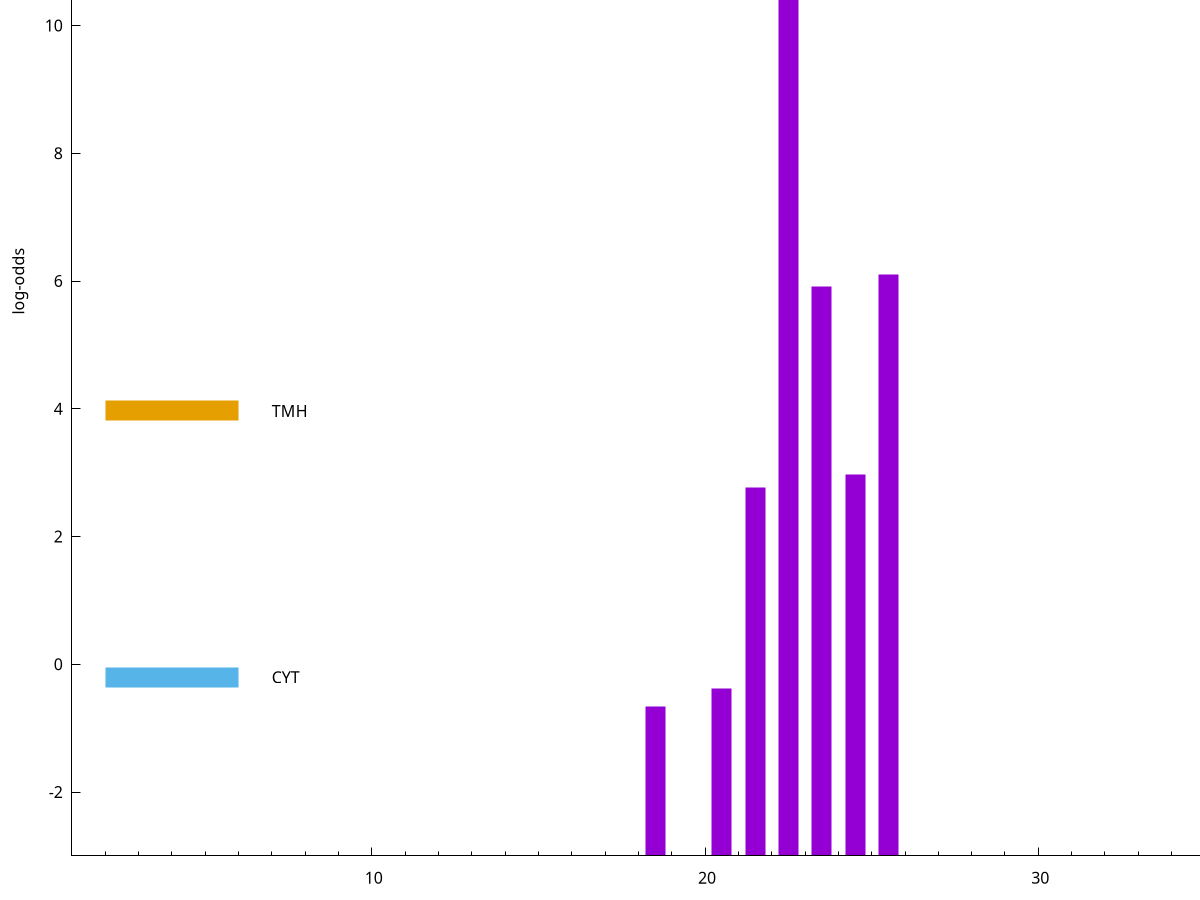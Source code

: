 set title "LipoP predictions for SRR5666458.gff"
set size 2., 1.4
set xrange [1:70] 
set mxtics 10
set yrange [-3:15]
set y2range [0:18]
set ylabel "log-odds"
set term postscript eps color solid "Helvetica" 30
set output "SRR5666458.gff20.eps"
set arrow from 2,14.2653 to 6,14.2653 nohead lt 1 lw 20
set label "SpI" at 7,14.2653
set arrow from 2,3.96748 to 6,3.96748 nohead lt 4 lw 20
set label "TMH" at 7,3.96748
set arrow from 2,-0.200913 to 6,-0.200913 nohead lt 3 lw 20
set label "CYT" at 7,-0.200913
set arrow from 2,14.2653 to 6,14.2653 nohead lt 1 lw 20
set label "SpI" at 7,14.2653
# NOTE: The scores below are the log-odds scores with the threshold
# NOTE: subtracted (a hack to make gnuplot make the histogram all
# NOTE: look nice).
plot "-" axes x1y2 title "" with impulses lt 1 lw 20
22.500000 17.254600
25.500000 9.102020
23.500000 8.915230
24.500000 5.968720
21.500000 5.764710
20.500000 2.614345
18.500000 2.343739
e
exit

